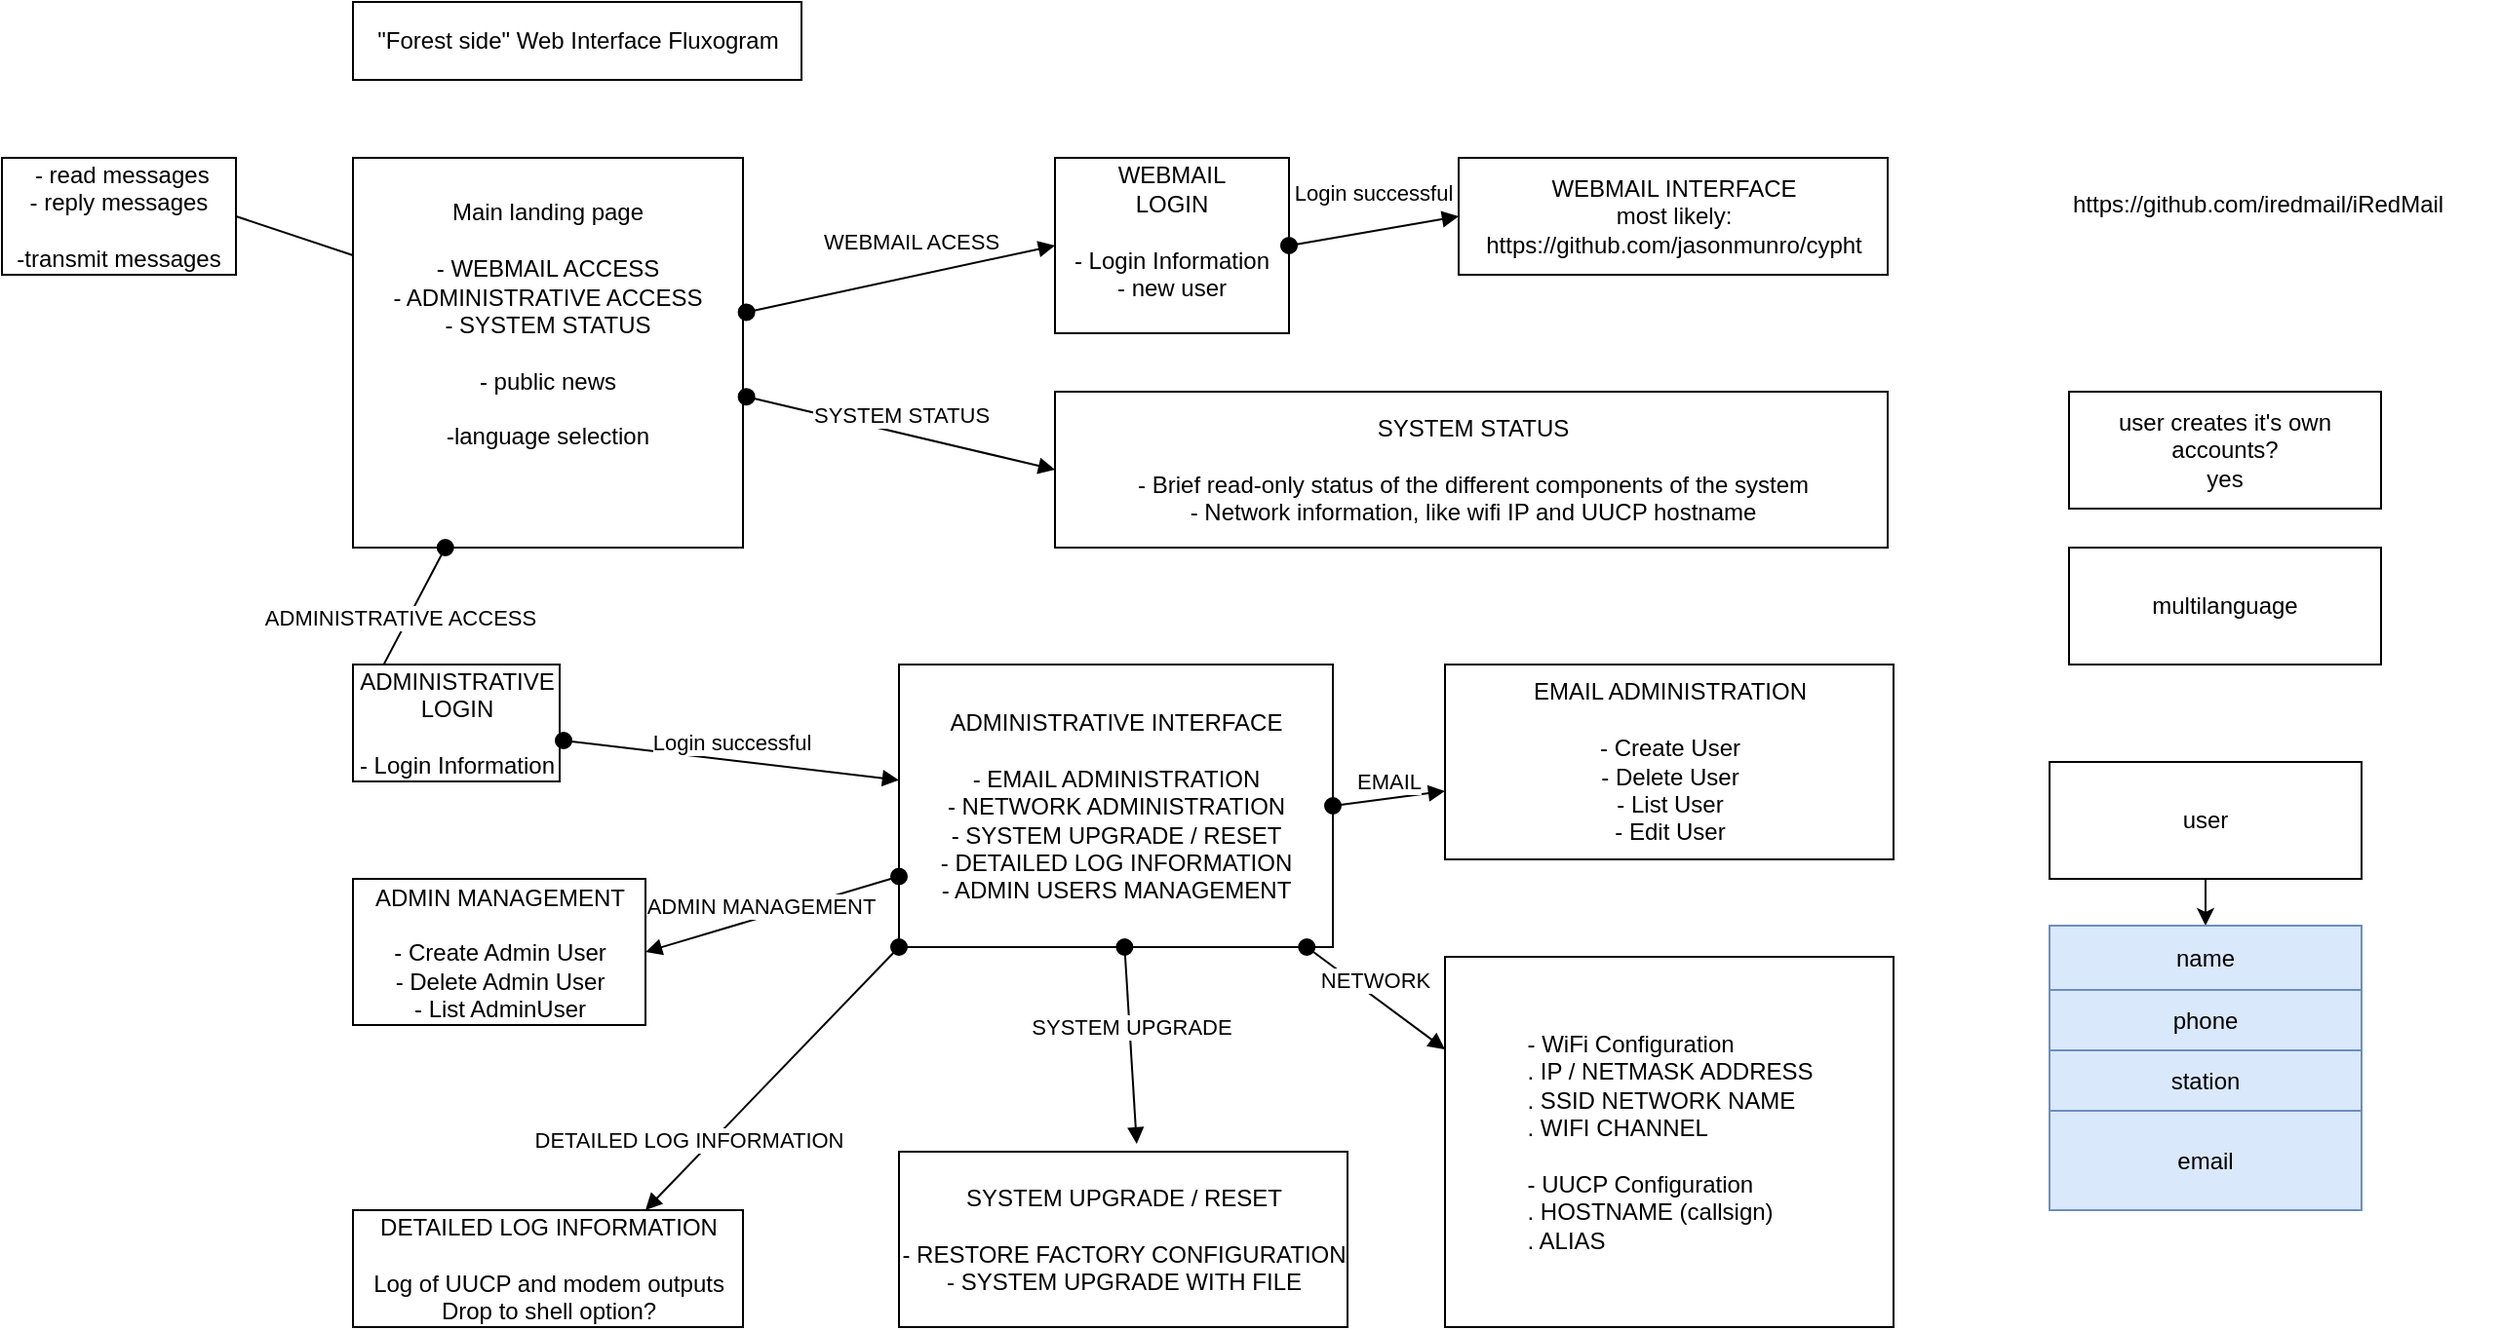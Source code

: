 <mxfile version="13.7.3" type="github">
  <diagram id="xqZ2OV28xCq9xDAmoR5-" name="Page-1">
    <mxGraphModel dx="2012" dy="1862" grid="1" gridSize="10" guides="1" tooltips="1" connect="1" arrows="1" fold="1" page="1" pageScale="1" pageWidth="827" pageHeight="1169" math="0" shadow="0">
      <root>
        <mxCell id="0" />
        <mxCell id="1" parent="0" />
        <mxCell id="u07Ow-o7BdIcJwOrp0N0-1" value="&lt;div&gt;Main landing page&lt;/div&gt;&lt;div&gt;&lt;br&gt;&lt;/div&gt;&lt;div&gt;- WEBMAIL ACCESS&lt;/div&gt;&lt;div&gt;- ADMINISTRATIVE ACCESS&lt;/div&gt;&lt;div&gt;- SYSTEM STATUS&lt;br&gt;&lt;/div&gt;&lt;div&gt;&lt;br&gt;&lt;/div&gt;&lt;div&gt;- public news&lt;/div&gt;&lt;div&gt;&lt;br&gt;&lt;/div&gt;&lt;div&gt;-language selection&lt;/div&gt;&lt;div&gt;&lt;br&gt;&lt;/div&gt;&lt;div&gt;&lt;br&gt;&lt;/div&gt;" style="whiteSpace=wrap;html=1;aspect=fixed;" parent="1" vertex="1">
          <mxGeometry x="40" y="40" width="200" height="200" as="geometry" />
        </mxCell>
        <mxCell id="u07Ow-o7BdIcJwOrp0N0-2" value="&lt;div&gt;WEBMAIL&lt;/div&gt;&lt;div&gt;LOGIN&lt;br&gt;&lt;/div&gt;&lt;div&gt;&lt;br&gt;&lt;/div&gt;&lt;div&gt;- Login Information&lt;/div&gt;&lt;div&gt;&lt;div&gt;- new user&lt;/div&gt;&lt;div&gt;&lt;br&gt;&lt;/div&gt;&lt;/div&gt;" style="rounded=0;whiteSpace=wrap;html=1;" parent="1" vertex="1">
          <mxGeometry x="400" y="40" width="120" height="90" as="geometry" />
        </mxCell>
        <mxCell id="u07Ow-o7BdIcJwOrp0N0-6" value="&lt;div&gt;WEBMAIL ACESS&lt;/div&gt;" style="html=1;verticalAlign=bottom;startArrow=oval;startFill=1;endArrow=block;startSize=8;exitX=1.009;exitY=0.396;exitDx=0;exitDy=0;exitPerimeter=0;entryX=0;entryY=0.5;entryDx=0;entryDy=0;" parent="1" source="u07Ow-o7BdIcJwOrp0N0-1" target="u07Ow-o7BdIcJwOrp0N0-2" edge="1">
          <mxGeometry x="0.085" y="9" width="60" relative="1" as="geometry">
            <mxPoint x="380" y="380" as="sourcePoint" />
            <mxPoint x="440" y="380" as="targetPoint" />
            <mxPoint as="offset" />
          </mxGeometry>
        </mxCell>
        <mxCell id="u07Ow-o7BdIcJwOrp0N0-7" value="&lt;div&gt;SYSTEM STATUS&lt;/div&gt;&lt;div&gt;&lt;br&gt;&lt;/div&gt;&lt;div&gt;- Brief read-only status of the different components of the system&lt;/div&gt;&lt;div&gt;- Network information, like wifi IP and UUCP hostname&lt;br&gt;&lt;/div&gt;" style="html=1;" parent="1" vertex="1">
          <mxGeometry x="400" y="160" width="427" height="80" as="geometry" />
        </mxCell>
        <mxCell id="u07Ow-o7BdIcJwOrp0N0-8" value="SYSTEM STATUS" style="html=1;verticalAlign=bottom;startArrow=oval;startFill=1;endArrow=block;startSize=8;exitX=1.009;exitY=0.613;exitDx=0;exitDy=0;exitPerimeter=0;entryX=0;entryY=0.5;entryDx=0;entryDy=0;" parent="1" source="u07Ow-o7BdIcJwOrp0N0-1" target="u07Ow-o7BdIcJwOrp0N0-7" edge="1">
          <mxGeometry width="60" relative="1" as="geometry">
            <mxPoint x="380" y="380" as="sourcePoint" />
            <mxPoint x="440" y="380" as="targetPoint" />
          </mxGeometry>
        </mxCell>
        <mxCell id="u07Ow-o7BdIcJwOrp0N0-9" value="&lt;div&gt;WEBMAIL INTERFACE&lt;br&gt;&lt;/div&gt;&lt;div&gt;most likely:&lt;/div&gt;&lt;div&gt; https://github.com/jasonmunro/cypht&lt;br&gt;&lt;/div&gt;" style="html=1;" parent="1" vertex="1">
          <mxGeometry x="607" y="40" width="220" height="60" as="geometry" />
        </mxCell>
        <mxCell id="u07Ow-o7BdIcJwOrp0N0-10" value="&lt;div&gt;ADMINISTRATIVE ACCESS&lt;/div&gt;" style="html=1;verticalAlign=bottom;startArrow=oval;startFill=1;endArrow=block;startSize=8;entryX=0;entryY=0.5;entryDx=0;entryDy=0;" parent="1" source="u07Ow-o7BdIcJwOrp0N0-1" target="u07Ow-o7BdIcJwOrp0N0-14" edge="1">
          <mxGeometry width="60" relative="1" as="geometry">
            <mxPoint x="280" y="250" as="sourcePoint" />
            <mxPoint x="380" y="330" as="targetPoint" />
          </mxGeometry>
        </mxCell>
        <mxCell id="u07Ow-o7BdIcJwOrp0N0-11" value="&lt;div&gt;Login successful&lt;/div&gt;" style="html=1;verticalAlign=bottom;startArrow=oval;startFill=1;endArrow=block;startSize=8;entryX=0;entryY=0.5;entryDx=0;entryDy=0;exitX=1;exitY=0.5;exitDx=0;exitDy=0;" parent="1" source="u07Ow-o7BdIcJwOrp0N0-2" target="u07Ow-o7BdIcJwOrp0N0-9" edge="1">
          <mxGeometry x="0.031" y="10" width="60" relative="1" as="geometry">
            <mxPoint x="534" y="90" as="sourcePoint" />
            <mxPoint x="594" y="90" as="targetPoint" />
            <mxPoint as="offset" />
          </mxGeometry>
        </mxCell>
        <mxCell id="u07Ow-o7BdIcJwOrp0N0-12" value="&lt;div&gt;ADMINISTRATIVE INTERFACE&lt;/div&gt;&lt;div&gt;&lt;br&gt;&lt;/div&gt;&lt;div&gt;- EMAIL ADMINISTRATION&lt;/div&gt;&lt;div&gt;- NETWORK ADMINISTRATION&lt;/div&gt;&lt;div&gt;- SYSTEM UPGRADE / RESET&lt;br&gt;&lt;/div&gt;&lt;div&gt;- DETAILED LOG INFORMATION&lt;/div&gt;&lt;div&gt;- ADMIN USERS MANAGEMENT&lt;br&gt;&lt;/div&gt;" style="html=1;" parent="1" vertex="1">
          <mxGeometry x="320" y="300" width="222.5" height="145" as="geometry" />
        </mxCell>
        <mxCell id="u07Ow-o7BdIcJwOrp0N0-14" value="&lt;div&gt;ADMINISTRATIVE&lt;/div&gt;&lt;div&gt;LOGIN&lt;/div&gt;&lt;div&gt;&lt;br&gt;&lt;/div&gt;&lt;div&gt;- Login Information&lt;br&gt;&lt;/div&gt;" style="html=1;" parent="1" vertex="1">
          <mxGeometry x="40" y="300" width="106" height="60" as="geometry" />
        </mxCell>
        <mxCell id="u07Ow-o7BdIcJwOrp0N0-17" value="&lt;div&gt;Login successful&lt;/div&gt;" style="html=1;verticalAlign=bottom;startArrow=oval;startFill=1;endArrow=block;startSize=8;exitX=1.019;exitY=0.65;exitDx=0;exitDy=0;exitPerimeter=0;" parent="1" source="u07Ow-o7BdIcJwOrp0N0-14" target="u07Ow-o7BdIcJwOrp0N0-12" edge="1">
          <mxGeometry width="60" relative="1" as="geometry">
            <mxPoint x="430" y="410" as="sourcePoint" />
            <mxPoint x="490" y="410" as="targetPoint" />
          </mxGeometry>
        </mxCell>
        <mxCell id="u07Ow-o7BdIcJwOrp0N0-22" value="&quot;Forest side&quot; Web Interface Fluxogram" style="html=1;" parent="1" vertex="1">
          <mxGeometry x="40" y="-40" width="230" height="40" as="geometry" />
        </mxCell>
        <mxCell id="u07Ow-o7BdIcJwOrp0N0-23" value="&lt;div&gt;EMAIL&lt;/div&gt;" style="html=1;verticalAlign=bottom;startArrow=oval;startFill=1;endArrow=block;startSize=8;exitX=1;exitY=0.5;exitDx=0;exitDy=0;" parent="1" source="u07Ow-o7BdIcJwOrp0N0-12" target="u07Ow-o7BdIcJwOrp0N0-24" edge="1">
          <mxGeometry width="60" relative="1" as="geometry">
            <mxPoint x="380" y="380" as="sourcePoint" />
            <mxPoint x="550" y="300" as="targetPoint" />
          </mxGeometry>
        </mxCell>
        <mxCell id="u07Ow-o7BdIcJwOrp0N0-24" value="&lt;div&gt;EMAIL ADMINISTRATION&lt;/div&gt;&lt;div&gt;&lt;br&gt;&lt;/div&gt;&lt;div&gt;- Create User&lt;/div&gt;&lt;div&gt;- Delete User&lt;/div&gt;&lt;div&gt;- List User&lt;/div&gt;&lt;div&gt;- Edit User&lt;/div&gt;" style="html=1;" parent="1" vertex="1">
          <mxGeometry x="600" y="300" width="230" height="100" as="geometry" />
        </mxCell>
        <mxCell id="u07Ow-o7BdIcJwOrp0N0-25" value="&lt;div align=&quot;left&quot;&gt;- WiFi Configuration&lt;/div&gt;&lt;div align=&quot;left&quot;&gt;. IP / NETMASK ADDRESS&lt;/div&gt;&lt;div align=&quot;left&quot;&gt;. SSID NETWORK NAME&lt;/div&gt;&lt;div align=&quot;left&quot;&gt;. WIFI CHANNEL&lt;/div&gt;&lt;div align=&quot;left&quot;&gt;&lt;br&gt;&lt;/div&gt;&lt;div align=&quot;left&quot;&gt;- UUCP Configuration&lt;/div&gt;&lt;div align=&quot;left&quot;&gt;. HOSTNAME (callsign)&lt;br&gt;&lt;/div&gt;&lt;div align=&quot;left&quot;&gt;. ALIAS&lt;br&gt;&lt;/div&gt;" style="html=1;" parent="1" vertex="1">
          <mxGeometry x="600" y="450" width="230" height="190" as="geometry" />
        </mxCell>
        <mxCell id="u07Ow-o7BdIcJwOrp0N0-26" value="NETWORK" style="html=1;verticalAlign=bottom;startArrow=oval;startFill=1;endArrow=block;startSize=8;entryX=0;entryY=0.25;entryDx=0;entryDy=0;" parent="1" source="u07Ow-o7BdIcJwOrp0N0-12" target="u07Ow-o7BdIcJwOrp0N0-25" edge="1">
          <mxGeometry width="60" relative="1" as="geometry">
            <mxPoint x="475" y="380" as="sourcePoint" />
            <mxPoint x="535" y="380" as="targetPoint" />
          </mxGeometry>
        </mxCell>
        <mxCell id="u07Ow-o7BdIcJwOrp0N0-28" value="&lt;div&gt;SYSTEM UPGRADE / RESET&lt;/div&gt;&lt;div&gt;&lt;br&gt;&lt;/div&gt;&lt;div&gt;- RESTORE FACTORY CONFIGURATION&lt;/div&gt;&lt;div&gt;- SYSTEM UPGRADE WITH FILE&lt;br&gt;&lt;/div&gt;" style="html=1;" parent="1" vertex="1">
          <mxGeometry x="320" y="550" width="230" height="90" as="geometry" />
        </mxCell>
        <mxCell id="u07Ow-o7BdIcJwOrp0N0-29" value="SYSTEM UPGRADE" style="html=1;verticalAlign=bottom;startArrow=oval;startFill=1;endArrow=block;startSize=8;entryX=0.53;entryY=-0.044;entryDx=0;entryDy=0;entryPerimeter=0;" parent="1" source="u07Ow-o7BdIcJwOrp0N0-12" target="u07Ow-o7BdIcJwOrp0N0-28" edge="1">
          <mxGeometry width="60" relative="1" as="geometry">
            <mxPoint x="380" y="380" as="sourcePoint" />
            <mxPoint x="440" y="380" as="targetPoint" />
          </mxGeometry>
        </mxCell>
        <mxCell id="u07Ow-o7BdIcJwOrp0N0-30" value="&lt;div&gt;DETAILED LOG INFORMATION&lt;/div&gt;&lt;div&gt;&lt;br&gt;&lt;/div&gt;&lt;div&gt;Log of UUCP and modem outputs&lt;/div&gt;&lt;div&gt;Drop to shell option?&lt;br&gt;&lt;/div&gt;" style="html=1;" parent="1" vertex="1">
          <mxGeometry x="40" y="580" width="200" height="60" as="geometry" />
        </mxCell>
        <mxCell id="u07Ow-o7BdIcJwOrp0N0-32" value="DETAILED LOG INFORMATION" style="html=1;verticalAlign=bottom;startArrow=oval;startFill=1;endArrow=block;startSize=8;exitX=0;exitY=1;exitDx=0;exitDy=0;entryX=0.75;entryY=0;entryDx=0;entryDy=0;" parent="1" source="u07Ow-o7BdIcJwOrp0N0-12" target="u07Ow-o7BdIcJwOrp0N0-30" edge="1">
          <mxGeometry x="0.63" y="-3" width="60" relative="1" as="geometry">
            <mxPoint x="240" y="470" as="sourcePoint" />
            <mxPoint x="300" y="470" as="targetPoint" />
            <mxPoint as="offset" />
          </mxGeometry>
        </mxCell>
        <mxCell id="u07Ow-o7BdIcJwOrp0N0-34" value="&lt;div&gt;ADMIN MANAGEMENT&lt;/div&gt;&lt;div&gt;&lt;br&gt;&lt;/div&gt;&lt;div&gt;- Create Admin User&lt;/div&gt;&lt;div&gt;- Delete Admin User&lt;/div&gt;&lt;div&gt;- List AdminUser&lt;br&gt;&lt;/div&gt;" style="html=1;" parent="1" vertex="1">
          <mxGeometry x="40" y="410" width="150" height="75" as="geometry" />
        </mxCell>
        <mxCell id="u07Ow-o7BdIcJwOrp0N0-35" value="ADMIN MANAGEMENT" style="html=1;verticalAlign=bottom;startArrow=oval;startFill=1;endArrow=block;startSize=8;entryX=1;entryY=0.5;entryDx=0;entryDy=0;exitX=0;exitY=0.75;exitDx=0;exitDy=0;" parent="1" source="u07Ow-o7BdIcJwOrp0N0-12" target="u07Ow-o7BdIcJwOrp0N0-34" edge="1">
          <mxGeometry x="0.114" y="3" width="60" relative="1" as="geometry">
            <mxPoint x="380" y="380" as="sourcePoint" />
            <mxPoint x="440" y="380" as="targetPoint" />
            <mxPoint as="offset" />
          </mxGeometry>
        </mxCell>
        <UserObject label="https://github.com/iredmail/iRedMail" link="https://github.com/iredmail/iRedMail" id="Okg7-W8hnO9gK6_EVltw-1">
          <mxCell style="text;whiteSpace=wrap;html=1;" parent="1" vertex="1">
            <mxGeometry x="920" y="50" width="220" height="30" as="geometry" />
          </mxCell>
        </UserObject>
        <mxCell id="Okg7-W8hnO9gK6_EVltw-3" value="user creates it&#39;s own accounts?&lt;br&gt;yes" style="whiteSpace=wrap;html=1;" parent="1" vertex="1">
          <mxGeometry x="920" y="160" width="160" height="60" as="geometry" />
        </mxCell>
        <mxCell id="Okg7-W8hnO9gK6_EVltw-5" value="multilanguage" style="rounded=0;whiteSpace=wrap;html=1;" parent="1" vertex="1">
          <mxGeometry x="920" y="240" width="160" height="60" as="geometry" />
        </mxCell>
        <mxCell id="Okg7-W8hnO9gK6_EVltw-6" style="edgeStyle=orthogonalEdgeStyle;rounded=0;orthogonalLoop=1;jettySize=auto;html=1;exitX=0.5;exitY=1;exitDx=0;exitDy=0;entryX=0.5;entryY=0;entryDx=0;entryDy=0;" parent="1" source="Okg7-W8hnO9gK6_EVltw-7" target="Okg7-W8hnO9gK6_EVltw-8" edge="1">
          <mxGeometry relative="1" as="geometry" />
        </mxCell>
        <mxCell id="Okg7-W8hnO9gK6_EVltw-7" value="user" style="rounded=0;whiteSpace=wrap;html=1;" parent="1" vertex="1">
          <mxGeometry x="910" y="350" width="160" height="60" as="geometry" />
        </mxCell>
        <mxCell id="Okg7-W8hnO9gK6_EVltw-8" value="name" style="rounded=0;whiteSpace=wrap;html=1;fillColor=#dae8fc;strokeColor=#6c8ebf;" parent="1" vertex="1">
          <mxGeometry x="910" y="434" width="160" height="33" as="geometry" />
        </mxCell>
        <mxCell id="Okg7-W8hnO9gK6_EVltw-9" value="phone" style="rounded=0;whiteSpace=wrap;html=1;fillColor=#dae8fc;strokeColor=#6c8ebf;" parent="1" vertex="1">
          <mxGeometry x="910" y="467" width="160" height="31" as="geometry" />
        </mxCell>
        <mxCell id="Okg7-W8hnO9gK6_EVltw-10" style="edgeStyle=orthogonalEdgeStyle;rounded=0;orthogonalLoop=1;jettySize=auto;html=1;exitX=0.5;exitY=1;exitDx=0;exitDy=0;fillColor=#dae8fc;strokeColor=#6c8ebf;" parent="1" source="Okg7-W8hnO9gK6_EVltw-9" target="Okg7-W8hnO9gK6_EVltw-9" edge="1">
          <mxGeometry relative="1" as="geometry" />
        </mxCell>
        <mxCell id="Okg7-W8hnO9gK6_EVltw-11" value="station" style="rounded=0;whiteSpace=wrap;html=1;fillColor=#dae8fc;strokeColor=#6c8ebf;" parent="1" vertex="1">
          <mxGeometry x="910" y="498" width="160" height="31" as="geometry" />
        </mxCell>
        <mxCell id="Okg7-W8hnO9gK6_EVltw-12" value="email" style="rounded=0;whiteSpace=wrap;html=1;fillColor=#dae8fc;strokeColor=#6c8ebf;" parent="1" vertex="1">
          <mxGeometry x="910" y="529" width="160" height="51" as="geometry" />
        </mxCell>
        <mxCell id="Okg7-W8hnO9gK6_EVltw-13" style="edgeStyle=orthogonalEdgeStyle;rounded=0;orthogonalLoop=1;jettySize=auto;html=1;exitX=0.5;exitY=1;exitDx=0;exitDy=0;" parent="1" source="u07Ow-o7BdIcJwOrp0N0-1" target="u07Ow-o7BdIcJwOrp0N0-1" edge="1">
          <mxGeometry relative="1" as="geometry" />
        </mxCell>
        <mxCell id="X8SwjGHDLmI1YYKJKHw2-1" value="&amp;nbsp;- read messages&lt;br&gt;- reply messages&lt;br&gt;&lt;br&gt;-transmit messages" style="rounded=0;whiteSpace=wrap;html=1;" vertex="1" parent="1">
          <mxGeometry x="-140" y="40" width="120" height="60" as="geometry" />
        </mxCell>
        <mxCell id="X8SwjGHDLmI1YYKJKHw2-4" value="" style="endArrow=none;html=1;entryX=0;entryY=0.25;entryDx=0;entryDy=0;exitX=1;exitY=0.5;exitDx=0;exitDy=0;" edge="1" parent="1" source="X8SwjGHDLmI1YYKJKHw2-1" target="u07Ow-o7BdIcJwOrp0N0-1">
          <mxGeometry width="50" height="50" relative="1" as="geometry">
            <mxPoint x="60" y="280" as="sourcePoint" />
            <mxPoint x="110" y="230" as="targetPoint" />
          </mxGeometry>
        </mxCell>
      </root>
    </mxGraphModel>
  </diagram>
</mxfile>
